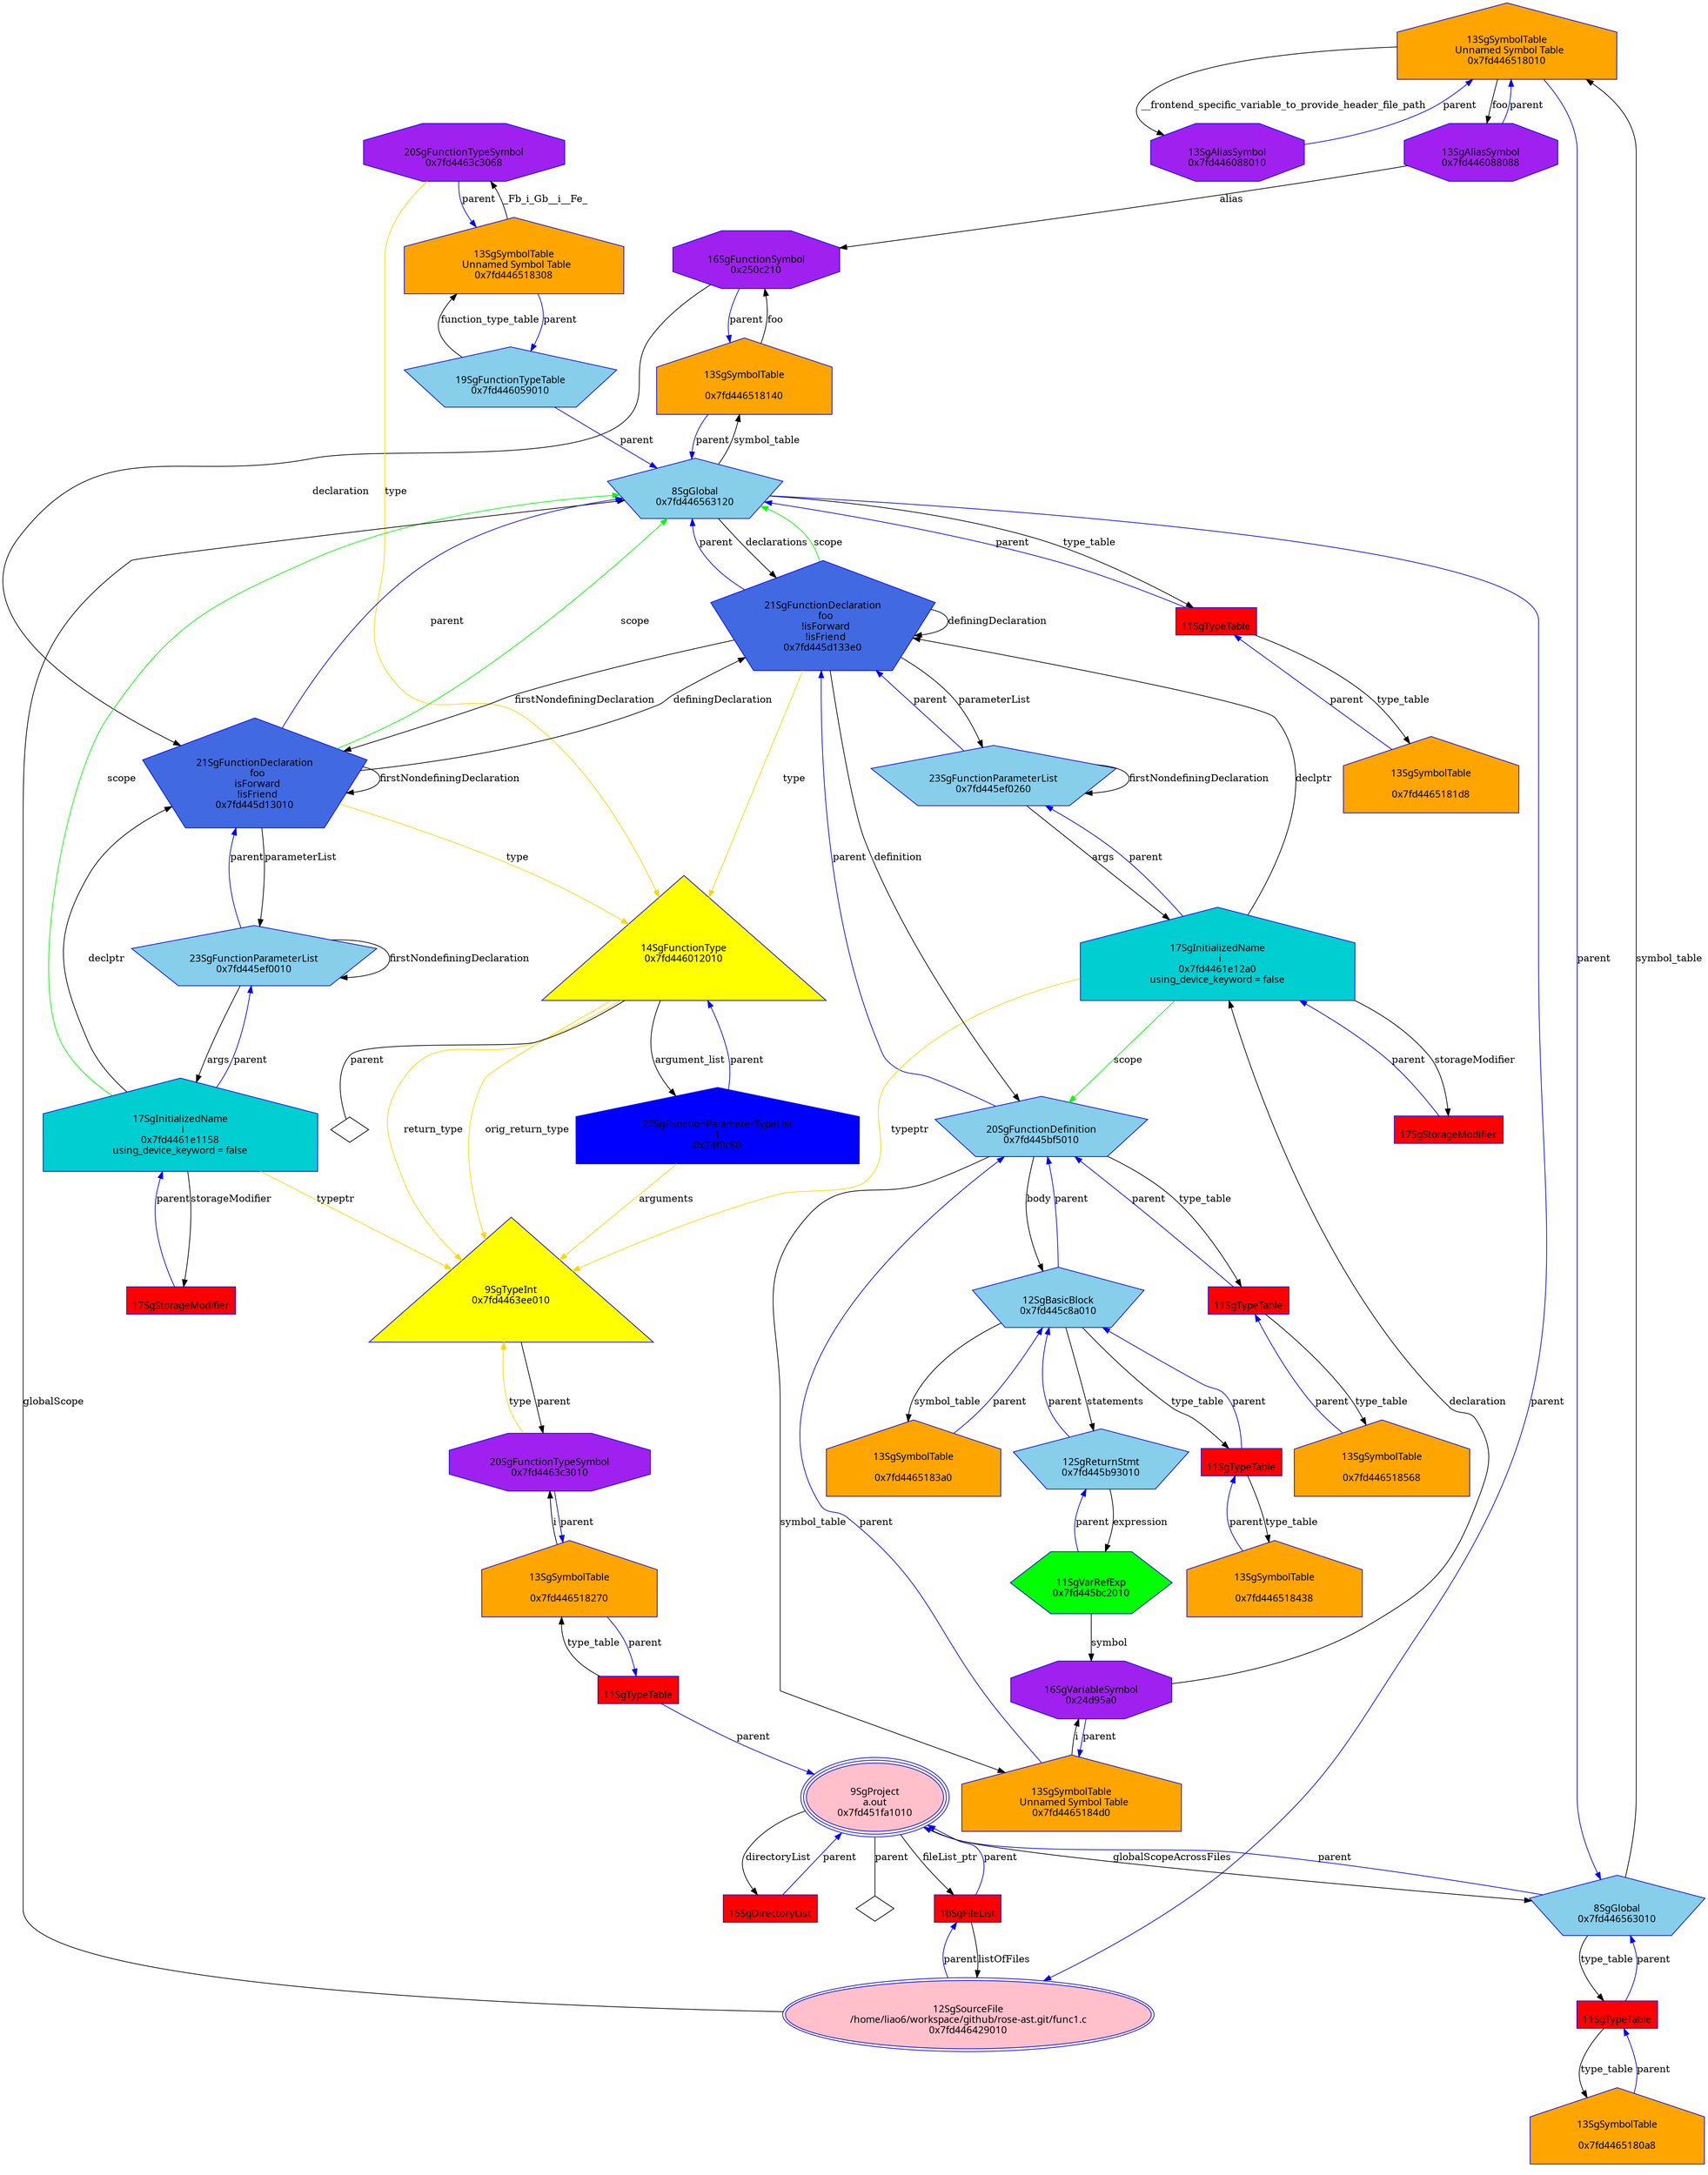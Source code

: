 digraph "Gfunc1.c_WholeAST.dot" {
"0x7fd446518010"[label="\n13SgSymbolTable\n  Unnamed Symbol Table\n  0x7fd446518010  " shape=house,regular=0,URL="\N",tooltip="more info at \N",sides=5,peripheries=1,color="blue",fillcolor=orange,fontname="7x13bold",fontcolor=black,style=filled];
"0x7fd446518010" -> "0x7fd446088088"[label="foo" dir=forward ];
"0x7fd446518010" -> "0x7fd446088010"[label="__frontend_specific_variable_to_provide_header_file_path" dir=forward ];
"0x7fd446518010" -> "0x7fd446563010"[label="parent" color="blue" dir=forward ];
"0x7fd4465180a8"[label="\n13SgSymbolTable\n  \n  0x7fd4465180a8  " shape=house,regular=0,URL="\N",tooltip="more info at \N",sides=5,peripheries=1,color="blue",fillcolor=orange,fontname="7x13bold",fontcolor=black,style=filled];
"0x7fd4465180a8" -> "0x242b8a0"[label="parent" color="blue" dir=forward ];
"0x7fd446518140"[label="\n13SgSymbolTable\n  \n  0x7fd446518140  " shape=house,regular=0,URL="\N",tooltip="more info at \N",sides=5,peripheries=1,color="blue",fillcolor=orange,fontname="7x13bold",fontcolor=black,style=filled];
"0x7fd446518140" -> "0x250c210"[label="foo" dir=forward ];
"0x7fd446518140" -> "0x7fd446563120"[label="parent" color="blue" dir=forward ];
"0x7fd4465181d8"[label="\n13SgSymbolTable\n  \n  0x7fd4465181d8  " shape=house,regular=0,URL="\N",tooltip="more info at \N",sides=5,peripheries=1,color="blue",fillcolor=orange,fontname="7x13bold",fontcolor=black,style=filled];
"0x7fd4465181d8" -> "0x242b8c8"[label="parent" color="blue" dir=forward ];
"0x7fd446518270"[label="\n13SgSymbolTable\n  \n  0x7fd446518270  " shape=house,regular=0,URL="\N",tooltip="more info at \N",sides=5,peripheries=1,color="blue",fillcolor=orange,fontname="7x13bold",fontcolor=black,style=filled];
"0x7fd446518270" -> "0x7fd4463c3010"[label="i" dir=forward ];
"0x7fd446518270" -> "0x242b8f0"[label="parent" color="blue" dir=forward ];
"0x7fd446518308"[label="\n13SgSymbolTable\n  Unnamed Symbol Table\n  0x7fd446518308  " shape=house,regular=0,URL="\N",tooltip="more info at \N",sides=5,peripheries=1,color="blue",fillcolor=orange,fontname="7x13bold",fontcolor=black,style=filled];
"0x7fd446518308" -> "0x7fd4463c3068"[label="_Fb_i_Gb__i__Fe_" dir=forward ];
"0x7fd446518308" -> "0x7fd446059010"[label="parent" color="blue" dir=forward ];
"0x7fd4465183a0"[label="\n13SgSymbolTable\n  \n  0x7fd4465183a0  " shape=house,regular=0,URL="\N",tooltip="more info at \N",sides=5,peripheries=1,color="blue",fillcolor=orange,fontname="7x13bold",fontcolor=black,style=filled];
"0x7fd4465183a0" -> "0x7fd445c8a010"[label="parent" color="blue" dir=forward ];
"0x7fd446518438"[label="\n13SgSymbolTable\n  \n  0x7fd446518438  " shape=house,regular=0,URL="\N",tooltip="more info at \N",sides=5,peripheries=1,color="blue",fillcolor=orange,fontname="7x13bold",fontcolor=black,style=filled];
"0x7fd446518438" -> "0x242b918"[label="parent" color="blue" dir=forward ];
"0x7fd4465184d0"[label="\n13SgSymbolTable\n  Unnamed Symbol Table\n  0x7fd4465184d0  " shape=house,regular=0,URL="\N",tooltip="more info at \N",sides=5,peripheries=1,color="blue",fillcolor=orange,fontname="7x13bold",fontcolor=black,style=filled];
"0x7fd4465184d0" -> "0x24d95a0"[label="i" dir=forward ];
"0x7fd4465184d0" -> "0x7fd445bf5010"[label="parent" color="blue" dir=forward ];
"0x7fd446518568"[label="\n13SgSymbolTable\n  \n  0x7fd446518568  " shape=house,regular=0,URL="\N",tooltip="more info at \N",sides=5,peripheries=1,color="blue",fillcolor=orange,fontname="7x13bold",fontcolor=black,style=filled];
"0x7fd446518568" -> "0x242b940"[label="parent" color="blue" dir=forward ];
"0x24c5d08"[label="\n17SgStorageModifier" shape=polygon,regular=0,URL="\N",tooltip="more info at \N",sides=4,peripheries=1,color="blue",fillcolor=red,fontname="7x13bold",fontcolor=black,style=filled];
"0x24c5d08" -> "0x7fd4461e1158"[label="parent" color="blue" dir=forward ];
"0x24c5d30"[label="\n17SgStorageModifier" shape=polygon,regular=0,URL="\N",tooltip="more info at \N",sides=4,peripheries=1,color="blue",fillcolor=red,fontname="7x13bold",fontcolor=black,style=filled];
"0x24c5d30" -> "0x7fd4461e12a0"[label="parent" color="blue" dir=forward ];
"0x7fd446429010"[label="\n12SgSourceFile\n  /home/liao6/workspace/github/rose-ast.git/func1.c  \n  0x7fd446429010  " shape=ellipse,regular=0,URL="\N",tooltip="more info at \N",sides=5,peripheries=2,color="blue",fillcolor=pink,fontname="7x13bold",fontcolor=black,style=filled];
"0x7fd446429010" -> "0x7fd446563120"[label="globalScope" dir=forward ];
"0x7fd446429010" -> "0x23f0f00"[label="parent" color="blue" dir=forward ];
"0x23f0f00"[label="\n10SgFileList" shape=polygon,regular=0,URL="\N",tooltip="more info at \N",sides=4,peripheries=1,color="blue",fillcolor=red,fontname="7x13bold",fontcolor=black,style=filled];
"0x23f0f00" -> "0x7fd446429010"[label="listOfFiles" dir=forward ];
"0x23f0f00" -> "0x7fd451fa1010"[label="parent" color="blue" dir=forward ];
"0x2410310"[label="\n15SgDirectoryList" shape=polygon,regular=0,URL="\N",tooltip="more info at \N",sides=4,peripheries=1,color="blue",fillcolor=red,fontname="7x13bold",fontcolor=black,style=filled];
"0x2410310" -> "0x7fd451fa1010"[label="parent" color="blue" dir=forward ];
"0x7fd451fa1010"[label="\n9SgProject\n  a.out  \n  0x7fd451fa1010  " shape=ellipse,regular=0,URL="\N",tooltip="more info at \N",sides=5,peripheries=3,color="blue",fillcolor=pink,fontname="7x13bold",fontcolor=black,style=filled];
"0x7fd451fa1010" -> "0x23f0f00"[label="fileList_ptr" dir=forward ];
"0x7fd451fa1010" -> "0x2410310"[label="directoryList" dir=forward ];
"0x7fd451fa1010" -> "0x7fd446563010"[label="globalScopeAcrossFiles" dir=forward ];
"0x7fd451fa1010" -> "0x7fd451fa1010__parent__null"[label="parent" dir=none ];
"0x7fd451fa1010__parent__null"[label="" shape=diamond ];
"0x24f0c80"[label="\n27SgFunctionParameterTypeList\n  1  \n  0x24f0c80  " shape=house,regular=0,URL="\N",tooltip="more info at \N",sides=5,peripheries=1,color="blue",fillcolor=blue,fontname="7x13bold",fontcolor=black,style=filled];
"0x24f0c80" -> "0x7fd4463ee010"[label="arguments" color="gold1" dir=forward ];
"0x24f0c80" -> "0x7fd446012010"[label="parent" color="blue" dir=forward ];
"0x242b8a0"[label="\n11SgTypeTable" shape=polygon,regular=0,URL="\N",tooltip="more info at \N",sides=4,peripheries=1,color="blue",fillcolor=red,fontname="7x13bold",fontcolor=black,style=filled];
"0x242b8a0" -> "0x7fd4465180a8"[label="type_table" dir=forward ];
"0x242b8a0" -> "0x7fd446563010"[label="parent" color="blue" dir=forward ];
"0x242b8c8"[label="\n11SgTypeTable" shape=polygon,regular=0,URL="\N",tooltip="more info at \N",sides=4,peripheries=1,color="blue",fillcolor=red,fontname="7x13bold",fontcolor=black,style=filled];
"0x242b8c8" -> "0x7fd4465181d8"[label="type_table" dir=forward ];
"0x242b8c8" -> "0x7fd446563120"[label="parent" color="blue" dir=forward ];
"0x242b8f0"[label="\n11SgTypeTable" shape=polygon,regular=0,URL="\N",tooltip="more info at \N",sides=4,peripheries=1,color="blue",fillcolor=red,fontname="7x13bold",fontcolor=black,style=filled];
"0x242b8f0" -> "0x7fd446518270"[label="type_table" dir=forward ];
"0x242b8f0" -> "0x7fd451fa1010"[label="parent" color="blue" dir=forward ];
"0x242b918"[label="\n11SgTypeTable" shape=polygon,regular=0,URL="\N",tooltip="more info at \N",sides=4,peripheries=1,color="blue",fillcolor=red,fontname="7x13bold",fontcolor=black,style=filled];
"0x242b918" -> "0x7fd446518438"[label="type_table" dir=forward ];
"0x242b918" -> "0x7fd445c8a010"[label="parent" color="blue" dir=forward ];
"0x242b940"[label="\n11SgTypeTable" shape=polygon,regular=0,URL="\N",tooltip="more info at \N",sides=4,peripheries=1,color="blue",fillcolor=red,fontname="7x13bold",fontcolor=black,style=filled];
"0x242b940" -> "0x7fd446518568"[label="type_table" dir=forward ];
"0x242b940" -> "0x7fd445bf5010"[label="parent" color="blue" dir=forward ];
"0x7fd4463ee010"[label="\n9SgTypeInt\n  0x7fd4463ee010  \n   \n   " shape=polygon,regular=0,URL="\N",tooltip="more info at \N",sides=3,peripheries=1,color="blue",fillcolor=yellow,fontname="7x13bold",fontcolor=black,style=filled];
"0x7fd4463ee010" -> "0x7fd4463c3010"[label="parent" dir=forward ];
"0x7fd446012010"[label="\n14SgFunctionType\n  0x7fd446012010  \n   \n   " shape=polygon,regular=0,URL="\N",tooltip="more info at \N",sides=3,peripheries=1,color="blue",fillcolor=yellow,fontname="7x13bold",fontcolor=black,style=filled];
"0x7fd446012010" -> "0x7fd4463ee010"[label="return_type" color="gold1" dir=forward ];
"0x7fd446012010" -> "0x7fd4463ee010"[label="orig_return_type" color="gold1" dir=forward ];
"0x7fd446012010" -> "0x24f0c80"[label="argument_list" dir=forward ];
"0x7fd446012010" -> "0x7fd446012010__parent__null"[label="parent" dir=none ];
"0x7fd446012010__parent__null"[label="" shape=diamond ];
"0x7fd445ef0010"[label="\n23SgFunctionParameterList\n  0x7fd445ef0010  " shape=polygon,regular=0,URL="\N",tooltip="more info at \N",sides=5,peripheries=1,color="blue",fillcolor=skyblue,fontname="7x13bold",fontcolor=black,style=filled];
"0x7fd445ef0010" -> "0x7fd4461e1158"[label="args" dir=forward ];
"0x7fd445ef0010" -> "0x7fd445ef0010"[label="firstNondefiningDeclaration" dir=forward ];
"0x7fd445ef0010" -> "0x7fd445d13010"[label="parent" color="blue" dir=forward ];
"0x7fd445ef0260"[label="\n23SgFunctionParameterList\n  0x7fd445ef0260  " shape=polygon,regular=0,URL="\N",tooltip="more info at \N",sides=5,peripheries=1,color="blue",fillcolor=skyblue,fontname="7x13bold",fontcolor=black,style=filled];
"0x7fd445ef0260" -> "0x7fd4461e12a0"[label="args" dir=forward ];
"0x7fd445ef0260" -> "0x7fd445ef0260"[label="firstNondefiningDeclaration" dir=forward ];
"0x7fd445ef0260" -> "0x7fd445d133e0"[label="parent" color="blue" dir=forward ];
"0x7fd445c8a010"[label="\n12SgBasicBlock\n  0x7fd445c8a010  " shape=polygon,regular=0,URL="\N",tooltip="more info at \N",sides=5,peripheries=1,color="blue",fillcolor=skyblue,fontname="7x13bold",fontcolor=black,style=filled];
"0x7fd445c8a010" -> "0x7fd445b93010"[label="statements" dir=forward ];
"0x7fd445c8a010" -> "0x7fd4465183a0"[label="symbol_table" dir=forward ];
"0x7fd445c8a010" -> "0x242b918"[label="type_table" dir=forward ];
"0x7fd445c8a010" -> "0x7fd445bf5010"[label="parent" color="blue" dir=forward ];
"0x7fd446563010"[label="\n8SgGlobal\n  0x7fd446563010  " shape=polygon,regular=0,URL="\N",tooltip="more info at \N",sides=5,peripheries=1,color="blue",fillcolor=skyblue,fontname="7x13bold",fontcolor=black,style=filled];
"0x7fd446563010" -> "0x7fd446518010"[label="symbol_table" dir=forward ];
"0x7fd446563010" -> "0x242b8a0"[label="type_table" dir=forward ];
"0x7fd446563010" -> "0x7fd451fa1010"[label="parent" color="blue" dir=forward ];
"0x7fd446563120"[label="\n8SgGlobal\n  0x7fd446563120  " shape=polygon,regular=0,URL="\N",tooltip="more info at \N",sides=5,peripheries=1,color="blue",fillcolor=skyblue,fontname="7x13bold",fontcolor=black,style=filled];
"0x7fd446563120" -> "0x7fd445d133e0"[label="declarations" dir=forward ];
"0x7fd446563120" -> "0x7fd446518140"[label="symbol_table" dir=forward ];
"0x7fd446563120" -> "0x242b8c8"[label="type_table" dir=forward ];
"0x7fd446563120" -> "0x7fd446429010"[label="parent" color="blue" dir=forward ];
"0x7fd446059010"[label="\n19SgFunctionTypeTable\n  0x7fd446059010  " shape=polygon,regular=0,URL="\N",tooltip="more info at \N",sides=5,peripheries=1,color="blue",fillcolor=skyblue,fontname="7x13bold",fontcolor=black,style=filled];
"0x7fd446059010" -> "0x7fd446518308"[label="function_type_table" dir=forward ];
"0x7fd446059010" -> "0x7fd446563120"[label="parent" color="blue" dir=forward ];
"0x7fd445b93010"[label="\n12SgReturnStmt\n  0x7fd445b93010  " shape=polygon,regular=0,URL="\N",tooltip="more info at \N",sides=5,peripheries=1,color="blue",fillcolor=skyblue,fontname="7x13bold",fontcolor=black,style=filled];
"0x7fd445b93010" -> "0x7fd445bc2010"[label="expression" dir=forward ];
"0x7fd445b93010" -> "0x7fd445c8a010"[label="parent" color="blue" dir=forward ];
"0x7fd445bf5010"[label="\n20SgFunctionDefinition\n  0x7fd445bf5010  " shape=polygon,regular=0,URL="\N",tooltip="more info at \N",sides=5,peripheries=1,color="blue",fillcolor=skyblue,fontname="7x13bold",fontcolor=black,style=filled];
"0x7fd445bf5010" -> "0x7fd445c8a010"[label="body" dir=forward ];
"0x7fd445bf5010" -> "0x7fd4465184d0"[label="symbol_table" dir=forward ];
"0x7fd445bf5010" -> "0x242b940"[label="type_table" dir=forward ];
"0x7fd445bf5010" -> "0x7fd445d133e0"[label="parent" color="blue" dir=forward ];
"0x7fd445d13010"[label="\n21SgFunctionDeclaration\n  foo\n  isForward\n  !isFriend\n  0x7fd445d13010  " shape=polygon,regular=0,URL="\N",tooltip="more info at \N",sides=5,peripheries=1,color="blue",fillcolor=royalblue,fontname="7x13bold",fontcolor=black,style=filled];
"0x7fd445d13010" -> "0x7fd445ef0010"[label="parameterList" dir=forward ];
"0x7fd445d13010" -> "0x7fd446012010"[label="type" color="gold1" dir=forward ];
"0x7fd445d13010" -> "0x7fd446563120"[label="scope" color="green" dir=forward ];
"0x7fd445d13010" -> "0x7fd445d133e0"[label="definingDeclaration" dir=forward ];
"0x7fd445d13010" -> "0x7fd445d13010"[label="firstNondefiningDeclaration" dir=forward ];
"0x7fd445d13010" -> "0x7fd446563120"[label="parent" color="blue" dir=forward ];
"0x7fd445d133e0"[label="\n21SgFunctionDeclaration\n  foo\n  !isForward\n  !isFriend\n  0x7fd445d133e0  " shape=polygon,regular=0,URL="\N",tooltip="more info at \N",sides=5,peripheries=1,color="blue",fillcolor=royalblue,fontname="7x13bold",fontcolor=black,style=filled];
"0x7fd445d133e0" -> "0x7fd445ef0260"[label="parameterList" dir=forward ];
"0x7fd445d133e0" -> "0x7fd446012010"[label="type" color="gold1" dir=forward ];
"0x7fd445d133e0" -> "0x7fd445bf5010"[label="definition" dir=forward ];
"0x7fd445d133e0" -> "0x7fd446563120"[label="scope" color="green" dir=forward ];
"0x7fd445d133e0" -> "0x7fd445d133e0"[label="definingDeclaration" dir=forward ];
"0x7fd445d133e0" -> "0x7fd445d13010"[label="firstNondefiningDeclaration" dir=forward ];
"0x7fd445d133e0" -> "0x7fd446563120"[label="parent" color="blue" dir=forward ];
"0x7fd445bc2010"[label="\n11SgVarRefExp\n  0x7fd445bc2010  " shape=polygon,regular=0,URL="\N",tooltip="more info at \N",sides=6,peripheries=1,color="blue",fillcolor=green,fontname="7x13bold",fontcolor=black,style=filled];
"0x7fd445bc2010" -> "0x24d95a0"[label="symbol" dir=forward ];
"0x7fd445bc2010" -> "0x7fd445b93010"[label="parent" color="blue" dir=forward ];
"0x24d95a0"[label="\n16SgVariableSymbol\n  0x24d95a0  " shape=polygon,regular=0,URL="\N",tooltip="more info at \N",sides=8,peripheries=1,color="blue",fillcolor=purple,fontname="7x13bold",fontcolor=black,style=filled];
"0x24d95a0" -> "0x7fd4461e12a0"[label="declaration" dir=forward ];
"0x24d95a0" -> "0x7fd4465184d0"[label="parent" color="blue" dir=forward ];
"0x7fd4463c3010"[label="\n20SgFunctionTypeSymbol\n  0x7fd4463c3010  " shape=polygon,regular=0,URL="\N",tooltip="more info at \N",sides=8,peripheries=1,color="blue",fillcolor=purple,fontname="7x13bold",fontcolor=black,style=filled];
"0x7fd4463c3010" -> "0x7fd4463ee010"[label="type" color="gold1" dir=forward ];
"0x7fd4463c3010" -> "0x7fd446518270"[label="parent" color="blue" dir=forward ];
"0x7fd4463c3068"[label="\n20SgFunctionTypeSymbol\n  0x7fd4463c3068  " shape=polygon,regular=0,URL="\N",tooltip="more info at \N",sides=8,peripheries=1,color="blue",fillcolor=purple,fontname="7x13bold",fontcolor=black,style=filled];
"0x7fd4463c3068" -> "0x7fd446012010"[label="type" color="gold1" dir=forward ];
"0x7fd4463c3068" -> "0x7fd446518308"[label="parent" color="blue" dir=forward ];
"0x250c210"[label="\n16SgFunctionSymbol\n  0x250c210  " shape=polygon,regular=0,URL="\N",tooltip="more info at \N",sides=8,peripheries=1,color="blue",fillcolor=purple,fontname="7x13bold",fontcolor=black,style=filled];
"0x250c210" -> "0x7fd445d13010"[label="declaration" dir=forward ];
"0x250c210" -> "0x7fd446518140"[label="parent" color="blue" dir=forward ];
"0x7fd446088010"[label="\n13SgAliasSymbol\n  0x7fd446088010  " shape=polygon,regular=0,URL="\N",tooltip="more info at \N",sides=8,peripheries=1,color="blue",fillcolor=purple,fontname="7x13bold",fontcolor=black,style=filled];
"0x7fd446088010" -> "0x7fd446518010"[label="parent" color="blue" dir=forward ];
"0x7fd446088088"[label="\n13SgAliasSymbol\n  0x7fd446088088  " shape=polygon,regular=0,URL="\N",tooltip="more info at \N",sides=8,peripheries=1,color="blue",fillcolor=purple,fontname="7x13bold",fontcolor=black,style=filled];
"0x7fd446088088" -> "0x250c210"[label="alias" dir=forward ];
"0x7fd446088088" -> "0x7fd446518010"[label="parent" color="blue" dir=forward ];
"0x7fd4461e1158"[label="\n17SgInitializedName\n  i\n  0x7fd4461e1158  \n  using_device_keyword = false  " shape=house,regular=0,URL="\N",tooltip="more info at \N",sides=5,peripheries=1,color="blue",fillcolor=darkturquoise,fontname="7x13bold",fontcolor=black,style=filled];
"0x7fd4461e1158" -> "0x7fd4463ee010"[label="typeptr" color="gold1" dir=forward ];
"0x7fd4461e1158" -> "0x7fd445d13010"[label="declptr" dir=forward ];
"0x7fd4461e1158" -> "0x24c5d08"[label="storageModifier" dir=forward ];
"0x7fd4461e1158" -> "0x7fd446563120"[label="scope" color="green" dir=forward ];
"0x7fd4461e1158" -> "0x7fd445ef0010"[label="parent" color="blue" dir=forward ];
"0x7fd4461e12a0"[label="\n17SgInitializedName\n  i\n  0x7fd4461e12a0  \n  using_device_keyword = false  " shape=house,regular=0,URL="\N",tooltip="more info at \N",sides=5,peripheries=1,color="blue",fillcolor=darkturquoise,fontname="7x13bold",fontcolor=black,style=filled];
"0x7fd4461e12a0" -> "0x7fd4463ee010"[label="typeptr" color="gold1" dir=forward ];
"0x7fd4461e12a0" -> "0x7fd445d133e0"[label="declptr" dir=forward ];
"0x7fd4461e12a0" -> "0x24c5d30"[label="storageModifier" dir=forward ];
"0x7fd4461e12a0" -> "0x7fd445bf5010"[label="scope" color="green" dir=forward ];
"0x7fd4461e12a0" -> "0x7fd445ef0260"[label="parent" color="blue" dir=forward ];
}
